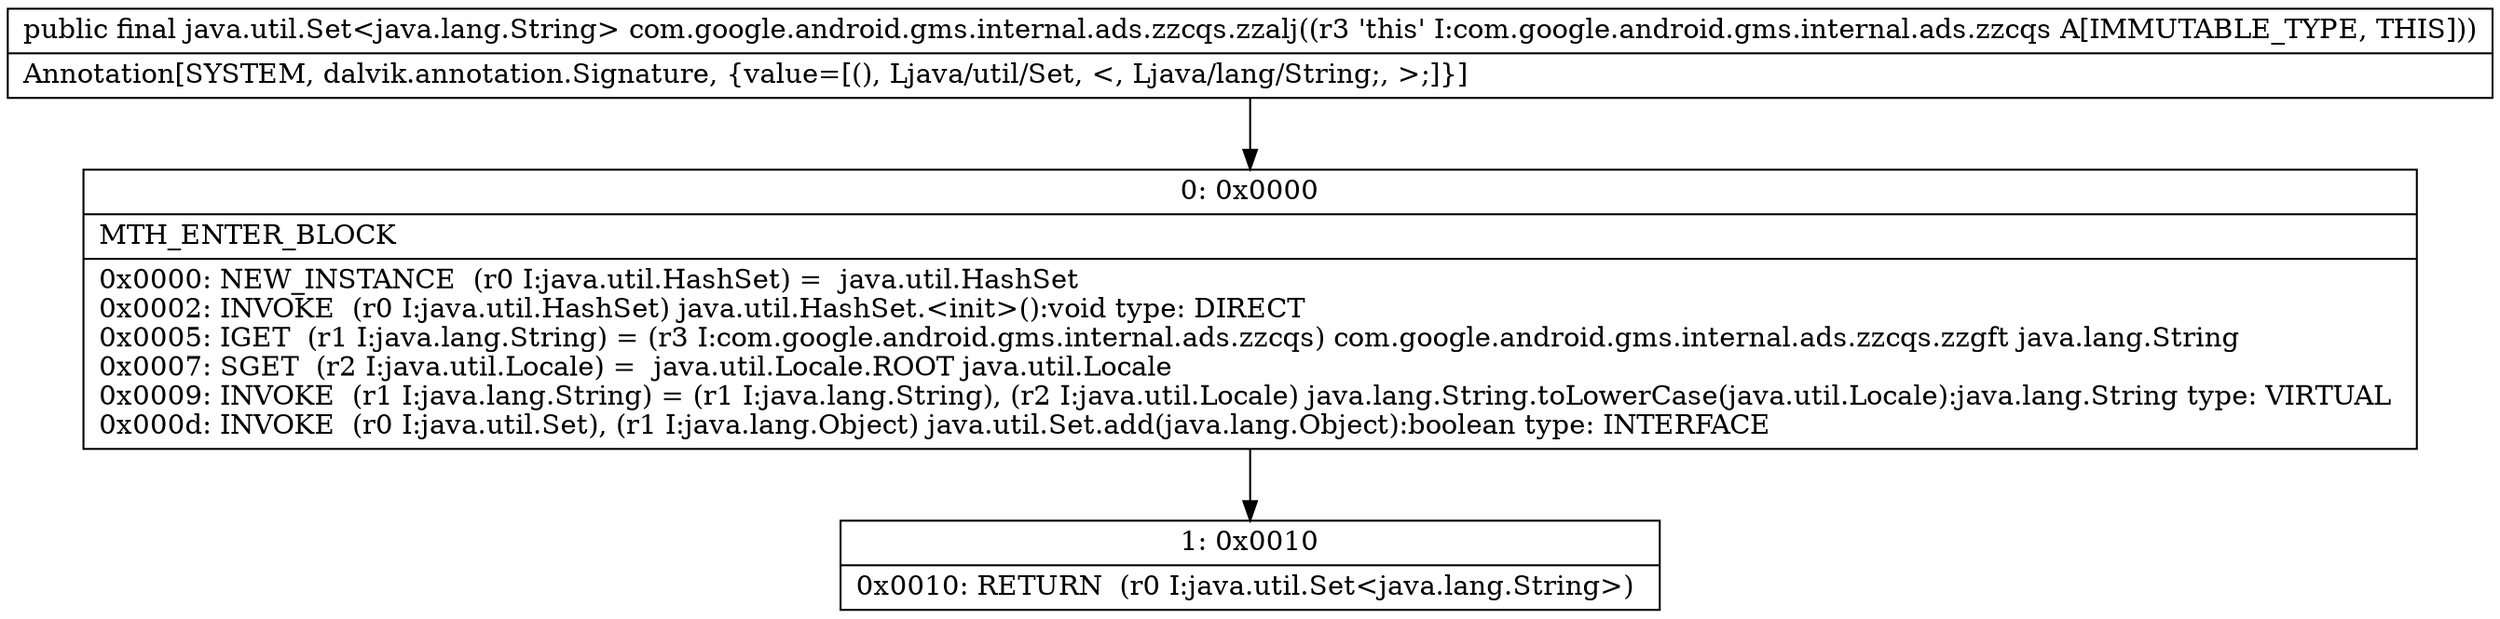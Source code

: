 digraph "CFG forcom.google.android.gms.internal.ads.zzcqs.zzalj()Ljava\/util\/Set;" {
Node_0 [shape=record,label="{0\:\ 0x0000|MTH_ENTER_BLOCK\l|0x0000: NEW_INSTANCE  (r0 I:java.util.HashSet) =  java.util.HashSet \l0x0002: INVOKE  (r0 I:java.util.HashSet) java.util.HashSet.\<init\>():void type: DIRECT \l0x0005: IGET  (r1 I:java.lang.String) = (r3 I:com.google.android.gms.internal.ads.zzcqs) com.google.android.gms.internal.ads.zzcqs.zzgft java.lang.String \l0x0007: SGET  (r2 I:java.util.Locale) =  java.util.Locale.ROOT java.util.Locale \l0x0009: INVOKE  (r1 I:java.lang.String) = (r1 I:java.lang.String), (r2 I:java.util.Locale) java.lang.String.toLowerCase(java.util.Locale):java.lang.String type: VIRTUAL \l0x000d: INVOKE  (r0 I:java.util.Set), (r1 I:java.lang.Object) java.util.Set.add(java.lang.Object):boolean type: INTERFACE \l}"];
Node_1 [shape=record,label="{1\:\ 0x0010|0x0010: RETURN  (r0 I:java.util.Set\<java.lang.String\>) \l}"];
MethodNode[shape=record,label="{public final java.util.Set\<java.lang.String\> com.google.android.gms.internal.ads.zzcqs.zzalj((r3 'this' I:com.google.android.gms.internal.ads.zzcqs A[IMMUTABLE_TYPE, THIS]))  | Annotation[SYSTEM, dalvik.annotation.Signature, \{value=[(), Ljava\/util\/Set, \<, Ljava\/lang\/String;, \>;]\}]\l}"];
MethodNode -> Node_0;
Node_0 -> Node_1;
}

